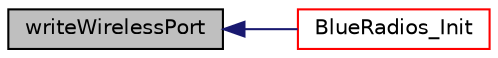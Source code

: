 digraph "writeWirelessPort"
{
  edge [fontname="Helvetica",fontsize="10",labelfontname="Helvetica",labelfontsize="10"];
  node [fontname="Helvetica",fontsize="10",shape=record];
  rankdir="LR";
  Node51 [label="writeWirelessPort",height=0.2,width=0.4,color="black", fillcolor="grey75", style="filled", fontcolor="black"];
  Node51 -> Node52 [dir="back",color="midnightblue",fontsize="10",style="solid",fontname="Helvetica"];
  Node52 [label="BlueRadios_Init",height=0.2,width=0.4,color="red", fillcolor="white", style="filled",URL="$control_8h.html#a0022c0c45a3b736ffe21164001662b44"];
}
